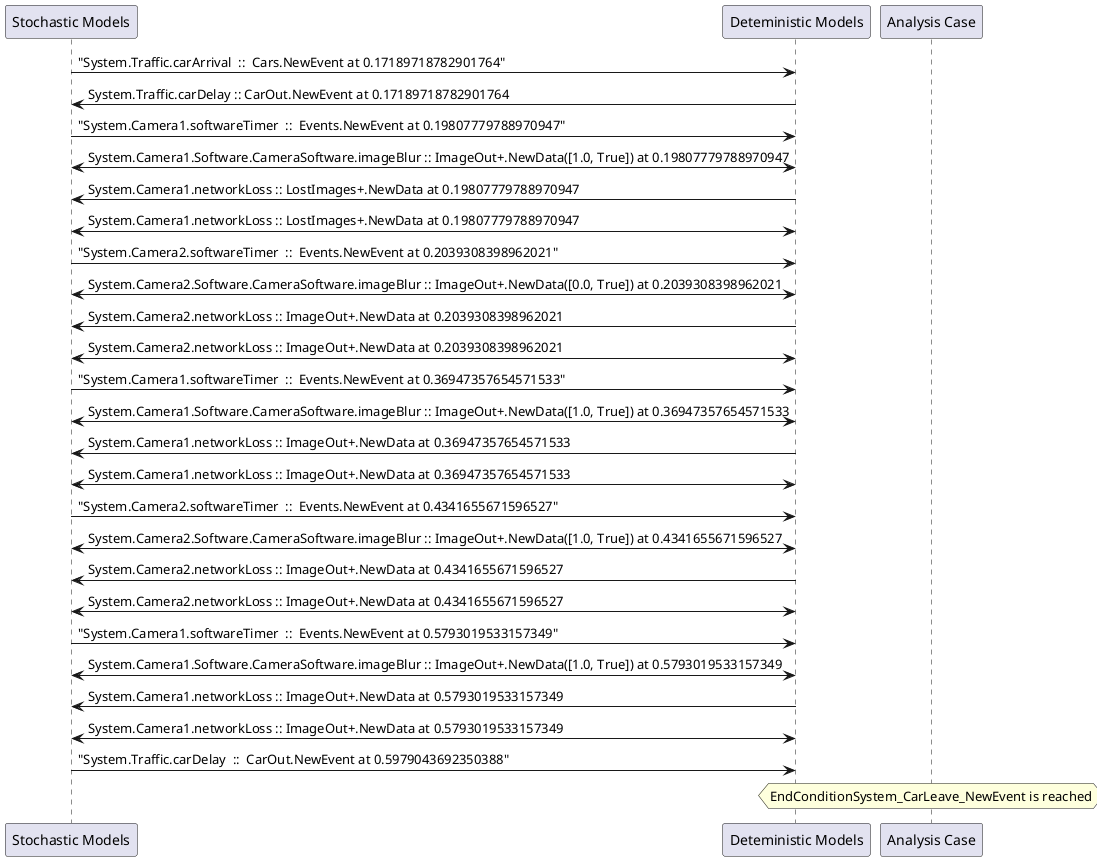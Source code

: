 
	@startuml
	participant "Stochastic Models" as stochmodel
	participant "Deteministic Models" as detmodel
	participant "Analysis Case" as analysis
	{8257_stop} stochmodel -> detmodel : "System.Traffic.carArrival  ::  Cars.NewEvent at 0.17189718782901764"
{8262_start} detmodel -> stochmodel : System.Traffic.carDelay :: CarOut.NewEvent at 0.17189718782901764
{8226_stop} stochmodel -> detmodel : "System.Camera1.softwareTimer  ::  Events.NewEvent at 0.19807779788970947"
detmodel <-> stochmodel : System.Camera1.Software.CameraSoftware.imageBlur :: ImageOut+.NewData([1.0, True]) at 0.19807779788970947
detmodel -> stochmodel : System.Camera1.networkLoss :: LostImages+.NewData at 0.19807779788970947
detmodel <-> stochmodel : System.Camera1.networkLoss :: LostImages+.NewData at 0.19807779788970947
{8241_stop} stochmodel -> detmodel : "System.Camera2.softwareTimer  ::  Events.NewEvent at 0.2039308398962021"
detmodel <-> stochmodel : System.Camera2.Software.CameraSoftware.imageBlur :: ImageOut+.NewData([0.0, True]) at 0.2039308398962021
detmodel -> stochmodel : System.Camera2.networkLoss :: ImageOut+.NewData at 0.2039308398962021
detmodel <-> stochmodel : System.Camera2.networkLoss :: ImageOut+.NewData at 0.2039308398962021
{8227_stop} stochmodel -> detmodel : "System.Camera1.softwareTimer  ::  Events.NewEvent at 0.36947357654571533"
detmodel <-> stochmodel : System.Camera1.Software.CameraSoftware.imageBlur :: ImageOut+.NewData([1.0, True]) at 0.36947357654571533
detmodel -> stochmodel : System.Camera1.networkLoss :: ImageOut+.NewData at 0.36947357654571533
detmodel <-> stochmodel : System.Camera1.networkLoss :: ImageOut+.NewData at 0.36947357654571533
{8242_stop} stochmodel -> detmodel : "System.Camera2.softwareTimer  ::  Events.NewEvent at 0.4341655671596527"
detmodel <-> stochmodel : System.Camera2.Software.CameraSoftware.imageBlur :: ImageOut+.NewData([1.0, True]) at 0.4341655671596527
detmodel -> stochmodel : System.Camera2.networkLoss :: ImageOut+.NewData at 0.4341655671596527
detmodel <-> stochmodel : System.Camera2.networkLoss :: ImageOut+.NewData at 0.4341655671596527
{8228_stop} stochmodel -> detmodel : "System.Camera1.softwareTimer  ::  Events.NewEvent at 0.5793019533157349"
detmodel <-> stochmodel : System.Camera1.Software.CameraSoftware.imageBlur :: ImageOut+.NewData([1.0, True]) at 0.5793019533157349
detmodel -> stochmodel : System.Camera1.networkLoss :: ImageOut+.NewData at 0.5793019533157349
detmodel <-> stochmodel : System.Camera1.networkLoss :: ImageOut+.NewData at 0.5793019533157349
{8262_stop} stochmodel -> detmodel : "System.Traffic.carDelay  ::  CarOut.NewEvent at 0.5979043692350388"
{8262_start} <-> {8262_stop} : delay
hnote over analysis 
EndConditionSystem_CarLeave_NewEvent is reached
endnote
@enduml